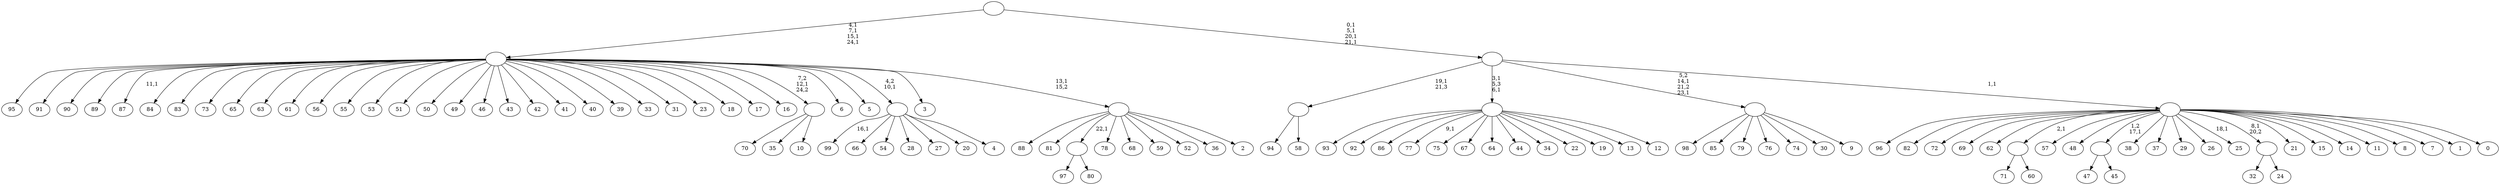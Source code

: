 digraph T {
	125 [label="99"]
	123 [label="98"]
	122 [label="97"]
	121 [label="96"]
	120 [label="95"]
	119 [label="94"]
	118 [label="93"]
	117 [label="92"]
	116 [label="91"]
	115 [label="90"]
	114 [label="89"]
	113 [label="88"]
	112 [label="87"]
	110 [label="86"]
	109 [label="85"]
	108 [label="84"]
	107 [label="83"]
	106 [label="82"]
	105 [label="81"]
	104 [label="80"]
	103 [label=""]
	102 [label="79"]
	101 [label="78"]
	100 [label="77"]
	98 [label="76"]
	97 [label="75"]
	96 [label="74"]
	95 [label="73"]
	94 [label="72"]
	93 [label="71"]
	92 [label="70"]
	91 [label="69"]
	90 [label="68"]
	89 [label="67"]
	88 [label="66"]
	87 [label="65"]
	86 [label="64"]
	85 [label="63"]
	84 [label="62"]
	83 [label="61"]
	82 [label="60"]
	81 [label=""]
	80 [label="59"]
	79 [label="58"]
	78 [label=""]
	77 [label="57"]
	76 [label="56"]
	75 [label="55"]
	74 [label="54"]
	73 [label="53"]
	72 [label="52"]
	71 [label="51"]
	70 [label="50"]
	69 [label="49"]
	68 [label="48"]
	67 [label="47"]
	66 [label="46"]
	65 [label="45"]
	64 [label=""]
	63 [label="44"]
	62 [label="43"]
	61 [label="42"]
	60 [label="41"]
	59 [label="40"]
	58 [label="39"]
	57 [label="38"]
	56 [label="37"]
	55 [label="36"]
	54 [label="35"]
	53 [label="34"]
	52 [label="33"]
	51 [label="32"]
	50 [label="31"]
	49 [label="30"]
	48 [label="29"]
	47 [label="28"]
	46 [label="27"]
	45 [label="26"]
	44 [label="25"]
	42 [label="24"]
	41 [label=""]
	40 [label="23"]
	39 [label="22"]
	38 [label="21"]
	37 [label="20"]
	36 [label="19"]
	35 [label="18"]
	34 [label="17"]
	33 [label="16"]
	32 [label="15"]
	31 [label="14"]
	30 [label="13"]
	29 [label="12"]
	28 [label=""]
	26 [label="11"]
	25 [label="10"]
	24 [label=""]
	23 [label="9"]
	22 [label=""]
	20 [label="8"]
	19 [label="7"]
	18 [label="6"]
	17 [label="5"]
	16 [label="4"]
	15 [label=""]
	14 [label="3"]
	13 [label="2"]
	12 [label=""]
	11 [label=""]
	7 [label="1"]
	6 [label="0"]
	5 [label=""]
	4 [label=""]
	0 [label=""]
	103 -> 122 [label=""]
	103 -> 104 [label=""]
	81 -> 93 [label=""]
	81 -> 82 [label=""]
	78 -> 119 [label=""]
	78 -> 79 [label=""]
	64 -> 67 [label=""]
	64 -> 65 [label=""]
	41 -> 51 [label=""]
	41 -> 42 [label=""]
	28 -> 100 [label="9,1"]
	28 -> 118 [label=""]
	28 -> 117 [label=""]
	28 -> 110 [label=""]
	28 -> 97 [label=""]
	28 -> 89 [label=""]
	28 -> 86 [label=""]
	28 -> 63 [label=""]
	28 -> 53 [label=""]
	28 -> 39 [label=""]
	28 -> 36 [label=""]
	28 -> 30 [label=""]
	28 -> 29 [label=""]
	24 -> 92 [label=""]
	24 -> 54 [label=""]
	24 -> 25 [label=""]
	22 -> 123 [label=""]
	22 -> 109 [label=""]
	22 -> 102 [label=""]
	22 -> 98 [label=""]
	22 -> 96 [label=""]
	22 -> 49 [label=""]
	22 -> 23 [label=""]
	15 -> 125 [label="16,1"]
	15 -> 88 [label=""]
	15 -> 74 [label=""]
	15 -> 47 [label=""]
	15 -> 46 [label=""]
	15 -> 37 [label=""]
	15 -> 16 [label=""]
	12 -> 113 [label=""]
	12 -> 105 [label=""]
	12 -> 103 [label="22,1"]
	12 -> 101 [label=""]
	12 -> 90 [label=""]
	12 -> 80 [label=""]
	12 -> 72 [label=""]
	12 -> 55 [label=""]
	12 -> 13 [label=""]
	11 -> 112 [label="11,1"]
	11 -> 120 [label=""]
	11 -> 116 [label=""]
	11 -> 115 [label=""]
	11 -> 114 [label=""]
	11 -> 108 [label=""]
	11 -> 107 [label=""]
	11 -> 95 [label=""]
	11 -> 87 [label=""]
	11 -> 85 [label=""]
	11 -> 83 [label=""]
	11 -> 76 [label=""]
	11 -> 75 [label=""]
	11 -> 73 [label=""]
	11 -> 71 [label=""]
	11 -> 70 [label=""]
	11 -> 69 [label=""]
	11 -> 66 [label=""]
	11 -> 62 [label=""]
	11 -> 61 [label=""]
	11 -> 60 [label=""]
	11 -> 59 [label=""]
	11 -> 58 [label=""]
	11 -> 52 [label=""]
	11 -> 50 [label=""]
	11 -> 40 [label=""]
	11 -> 35 [label=""]
	11 -> 34 [label=""]
	11 -> 33 [label=""]
	11 -> 24 [label="7,2\n12,1\n24,2"]
	11 -> 18 [label=""]
	11 -> 17 [label=""]
	11 -> 15 [label="4,2\n10,1"]
	11 -> 14 [label=""]
	11 -> 12 [label="13,1\n15,2"]
	5 -> 44 [label="18,1"]
	5 -> 121 [label=""]
	5 -> 106 [label=""]
	5 -> 94 [label=""]
	5 -> 91 [label=""]
	5 -> 84 [label=""]
	5 -> 81 [label="2,1"]
	5 -> 77 [label=""]
	5 -> 68 [label=""]
	5 -> 64 [label="1,2\n17,1"]
	5 -> 57 [label=""]
	5 -> 56 [label=""]
	5 -> 48 [label=""]
	5 -> 45 [label=""]
	5 -> 41 [label="8,1\n20,2"]
	5 -> 38 [label=""]
	5 -> 32 [label=""]
	5 -> 31 [label=""]
	5 -> 26 [label=""]
	5 -> 20 [label=""]
	5 -> 19 [label=""]
	5 -> 7 [label=""]
	5 -> 6 [label=""]
	4 -> 22 [label="5,2\n14,1\n21,2\n23,1"]
	4 -> 28 [label="3,1\n5,3\n6,1"]
	4 -> 78 [label="19,1\n21,3"]
	4 -> 5 [label="1,1"]
	0 -> 4 [label="0,1\n5,1\n20,1\n21,1"]
	0 -> 11 [label="4,1\n7,1\n15,1\n24,1"]
}

